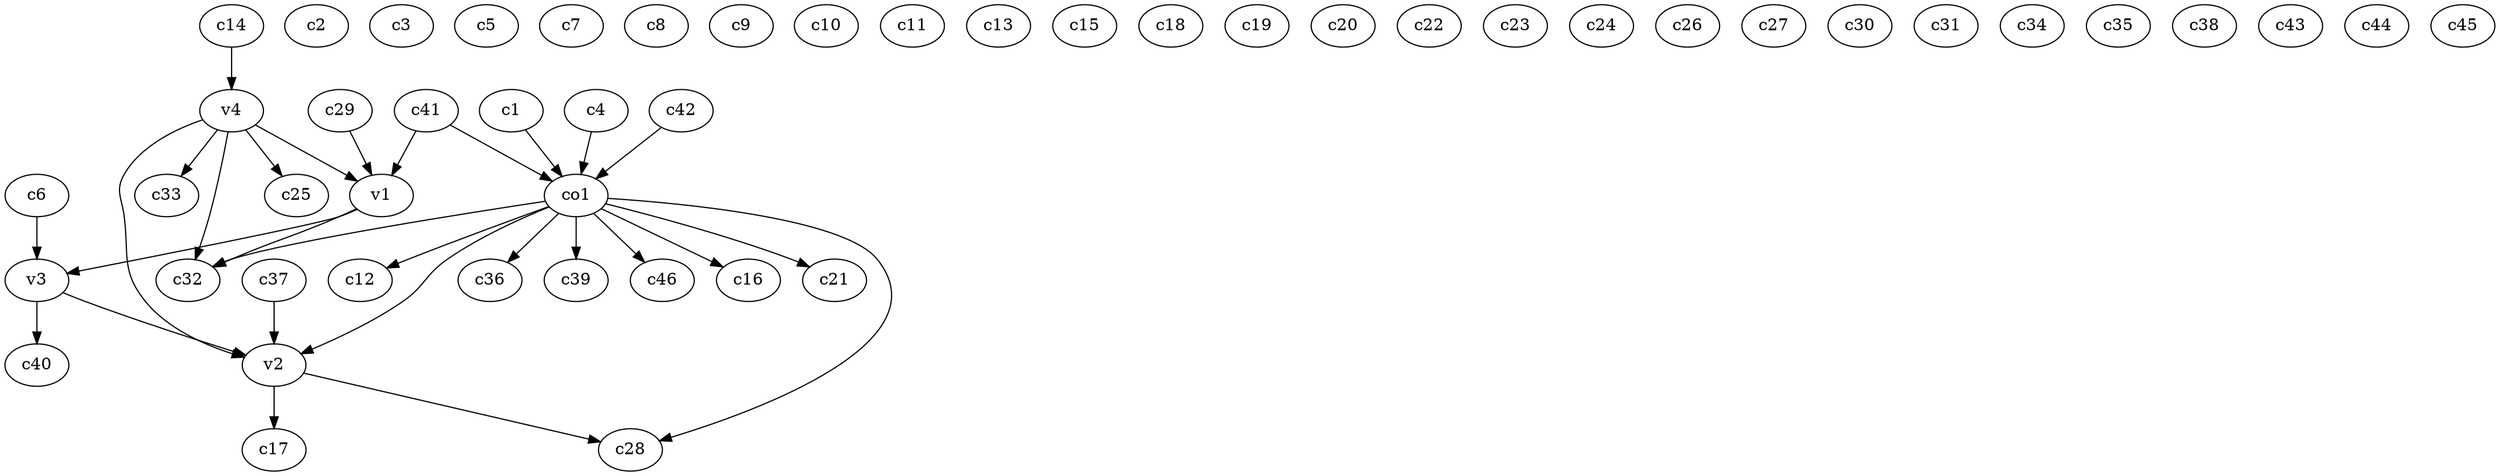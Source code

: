 strict digraph  {
c1;
c2;
c3;
c4;
c5;
c6;
c7;
c8;
c9;
c10;
c11;
c12;
c13;
c14;
c15;
c16;
c17;
c18;
c19;
c20;
c21;
c22;
c23;
c24;
c25;
c26;
c27;
c28;
c29;
c30;
c31;
c32;
c33;
c34;
c35;
c36;
c37;
c38;
c39;
c40;
c41;
c42;
c43;
c44;
c45;
c46;
v1;
v2;
v3;
v4;
co1;
c1 -> co1  [weight=1];
c4 -> co1  [weight=1];
c6 -> v3  [weight=1];
c14 -> v4  [weight=1];
c29 -> v1  [weight=1];
c37 -> v2  [weight=1];
c41 -> co1  [weight=1];
c41 -> v1  [weight=1];
c42 -> co1  [weight=1];
v1 -> c32  [weight=1];
v1 -> v3  [weight=1];
v2 -> c28  [weight=1];
v2 -> c17  [weight=1];
v3 -> c40  [weight=1];
v3 -> v2  [weight=1];
v4 -> c25  [weight=1];
v4 -> c33  [weight=1];
v4 -> c32  [weight=1];
v4 -> v1  [weight=1];
v4 -> v2  [weight=1];
co1 -> c36  [weight=1];
co1 -> c46  [weight=1];
co1 -> c32  [weight=1];
co1 -> c28  [weight=1];
co1 -> c39  [weight=1];
co1 -> c12  [weight=1];
co1 -> c16  [weight=1];
co1 -> c21  [weight=1];
co1 -> v2  [weight=1];
}
